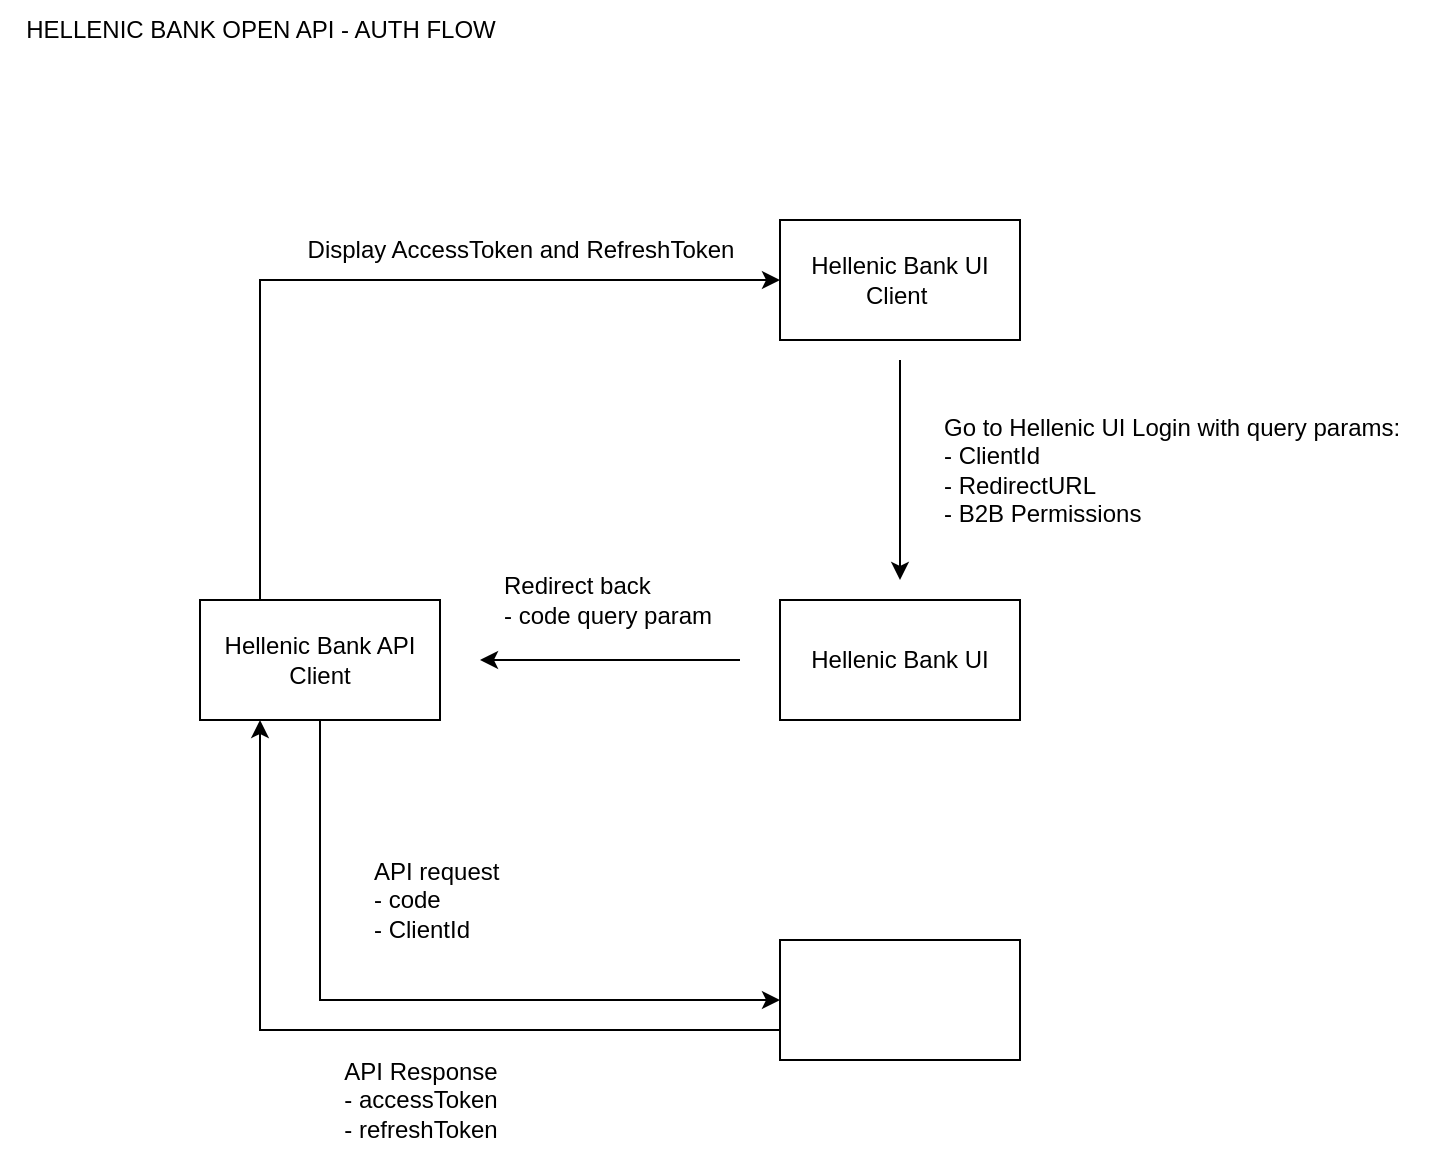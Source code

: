 <mxfile version="20.5.1" type="device"><diagram id="P8CAHUomqT6GHuzZy4hO" name="Page-1"><mxGraphModel dx="1455" dy="685" grid="1" gridSize="10" guides="1" tooltips="1" connect="1" arrows="1" fold="1" page="1" pageScale="1" pageWidth="827" pageHeight="1169" math="0" shadow="0"><root><mxCell id="0"/><mxCell id="1" parent="0"/><mxCell id="7oiatsNJJl-ibWpk3Ucv-1" value="Hellenic Bank UI Client&amp;nbsp;" style="rounded=0;whiteSpace=wrap;html=1;" vertex="1" parent="1"><mxGeometry x="400" y="130" width="120" height="60" as="geometry"/></mxCell><mxCell id="7oiatsNJJl-ibWpk3Ucv-15" style="edgeStyle=orthogonalEdgeStyle;rounded=0;orthogonalLoop=1;jettySize=auto;html=1;exitX=0.5;exitY=1;exitDx=0;exitDy=0;entryX=0;entryY=0.5;entryDx=0;entryDy=0;" edge="1" parent="1" source="7oiatsNJJl-ibWpk3Ucv-2" target="7oiatsNJJl-ibWpk3Ucv-14"><mxGeometry relative="1" as="geometry"/></mxCell><mxCell id="7oiatsNJJl-ibWpk3Ucv-20" style="edgeStyle=orthogonalEdgeStyle;rounded=0;orthogonalLoop=1;jettySize=auto;html=1;exitX=0.25;exitY=0;exitDx=0;exitDy=0;entryX=0;entryY=0.5;entryDx=0;entryDy=0;" edge="1" parent="1" source="7oiatsNJJl-ibWpk3Ucv-2" target="7oiatsNJJl-ibWpk3Ucv-1"><mxGeometry relative="1" as="geometry"/></mxCell><mxCell id="7oiatsNJJl-ibWpk3Ucv-2" value="Hellenic Bank API Client" style="rounded=0;whiteSpace=wrap;html=1;" vertex="1" parent="1"><mxGeometry x="110" y="320" width="120" height="60" as="geometry"/></mxCell><mxCell id="7oiatsNJJl-ibWpk3Ucv-3" value="Hellenic Bank UI" style="rounded=0;whiteSpace=wrap;html=1;" vertex="1" parent="1"><mxGeometry x="400" y="320" width="120" height="60" as="geometry"/></mxCell><mxCell id="7oiatsNJJl-ibWpk3Ucv-4" value="" style="endArrow=classic;html=1;rounded=0;" edge="1" parent="1"><mxGeometry width="50" height="50" relative="1" as="geometry"><mxPoint x="460" y="200" as="sourcePoint"/><mxPoint x="460" y="310" as="targetPoint"/></mxGeometry></mxCell><mxCell id="7oiatsNJJl-ibWpk3Ucv-5" value="Go to Hellenic UI Login with query params:&lt;br&gt;- ClientId&lt;br&gt;- RedirectURL&lt;br&gt;&lt;div style=&quot;&quot;&gt;&lt;span style=&quot;background-color: initial;&quot;&gt;- B2B Permissions&lt;/span&gt;&lt;/div&gt;" style="text;html=1;align=left;verticalAlign=middle;resizable=0;points=[];autosize=1;strokeColor=none;fillColor=none;" vertex="1" parent="1"><mxGeometry x="480" y="220" width="250" height="70" as="geometry"/></mxCell><mxCell id="7oiatsNJJl-ibWpk3Ucv-7" value="HELLENIC BANK OPEN API - AUTH FLOW" style="text;html=1;align=center;verticalAlign=middle;resizable=0;points=[];autosize=1;strokeColor=none;fillColor=none;" vertex="1" parent="1"><mxGeometry x="10" y="20" width="260" height="30" as="geometry"/></mxCell><mxCell id="7oiatsNJJl-ibWpk3Ucv-9" value="Redirect back&lt;br&gt;- code query param" style="text;html=1;align=left;verticalAlign=middle;resizable=0;points=[];autosize=1;strokeColor=none;fillColor=none;" vertex="1" parent="1"><mxGeometry x="260" y="300" width="130" height="40" as="geometry"/></mxCell><mxCell id="7oiatsNJJl-ibWpk3Ucv-12" value="" style="endArrow=classic;html=1;rounded=0;" edge="1" parent="1"><mxGeometry width="50" height="50" relative="1" as="geometry"><mxPoint x="380" y="350" as="sourcePoint"/><mxPoint x="250" y="350" as="targetPoint"/></mxGeometry></mxCell><mxCell id="7oiatsNJJl-ibWpk3Ucv-16" style="edgeStyle=orthogonalEdgeStyle;rounded=0;orthogonalLoop=1;jettySize=auto;html=1;exitX=0;exitY=0.75;exitDx=0;exitDy=0;entryX=0.25;entryY=1;entryDx=0;entryDy=0;" edge="1" parent="1" source="7oiatsNJJl-ibWpk3Ucv-14" target="7oiatsNJJl-ibWpk3Ucv-2"><mxGeometry relative="1" as="geometry"/></mxCell><mxCell id="7oiatsNJJl-ibWpk3Ucv-14" value="" style="rounded=0;whiteSpace=wrap;html=1;" vertex="1" parent="1"><mxGeometry x="400" y="490" width="120" height="60" as="geometry"/></mxCell><mxCell id="7oiatsNJJl-ibWpk3Ucv-17" value="API request&lt;br&gt;- code&lt;br&gt;- ClientId" style="text;html=1;align=left;verticalAlign=middle;resizable=0;points=[];autosize=1;strokeColor=none;fillColor=none;" vertex="1" parent="1"><mxGeometry x="195" y="440" width="90" height="60" as="geometry"/></mxCell><mxCell id="7oiatsNJJl-ibWpk3Ucv-19" value="&lt;div style=&quot;text-align: left;&quot;&gt;&lt;span style=&quot;background-color: initial;&quot;&gt;API Response&lt;/span&gt;&lt;/div&gt;&lt;div style=&quot;text-align: left;&quot;&gt;&lt;span style=&quot;background-color: initial;&quot;&gt;- accessToken&lt;/span&gt;&lt;/div&gt;&lt;div style=&quot;text-align: left;&quot;&gt;&lt;span style=&quot;background-color: initial;&quot;&gt;- refreshToken&lt;/span&gt;&lt;/div&gt;" style="text;html=1;align=center;verticalAlign=middle;resizable=0;points=[];autosize=1;strokeColor=none;fillColor=none;" vertex="1" parent="1"><mxGeometry x="170" y="540" width="100" height="60" as="geometry"/></mxCell><mxCell id="7oiatsNJJl-ibWpk3Ucv-21" value="Display AccessToken and RefreshToken" style="text;html=1;align=center;verticalAlign=middle;resizable=0;points=[];autosize=1;strokeColor=none;fillColor=none;" vertex="1" parent="1"><mxGeometry x="150" y="130" width="240" height="30" as="geometry"/></mxCell></root></mxGraphModel></diagram></mxfile>